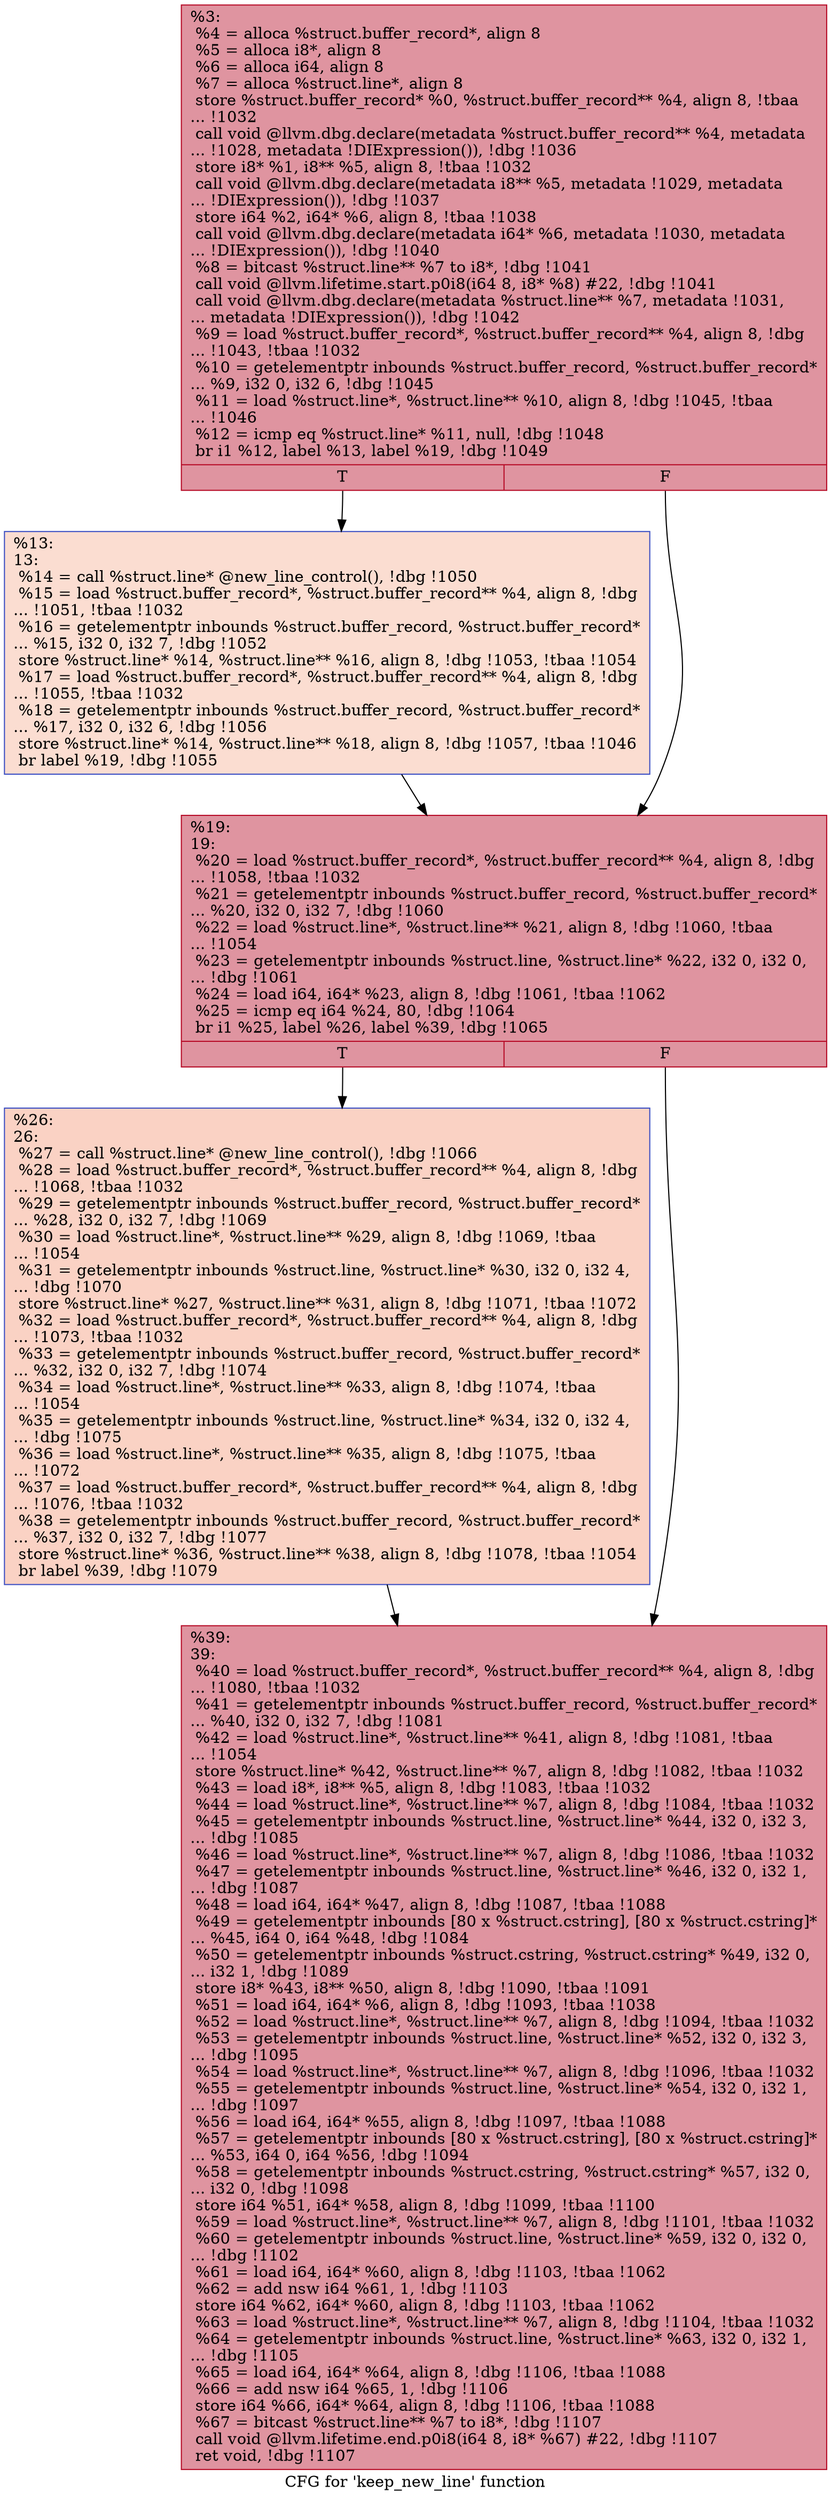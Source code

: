 digraph "CFG for 'keep_new_line' function" {
	label="CFG for 'keep_new_line' function";

	Node0x2396f90 [shape=record,color="#b70d28ff", style=filled, fillcolor="#b70d2870",label="{%3:\l  %4 = alloca %struct.buffer_record*, align 8\l  %5 = alloca i8*, align 8\l  %6 = alloca i64, align 8\l  %7 = alloca %struct.line*, align 8\l  store %struct.buffer_record* %0, %struct.buffer_record** %4, align 8, !tbaa\l... !1032\l  call void @llvm.dbg.declare(metadata %struct.buffer_record** %4, metadata\l... !1028, metadata !DIExpression()), !dbg !1036\l  store i8* %1, i8** %5, align 8, !tbaa !1032\l  call void @llvm.dbg.declare(metadata i8** %5, metadata !1029, metadata\l... !DIExpression()), !dbg !1037\l  store i64 %2, i64* %6, align 8, !tbaa !1038\l  call void @llvm.dbg.declare(metadata i64* %6, metadata !1030, metadata\l... !DIExpression()), !dbg !1040\l  %8 = bitcast %struct.line** %7 to i8*, !dbg !1041\l  call void @llvm.lifetime.start.p0i8(i64 8, i8* %8) #22, !dbg !1041\l  call void @llvm.dbg.declare(metadata %struct.line** %7, metadata !1031,\l... metadata !DIExpression()), !dbg !1042\l  %9 = load %struct.buffer_record*, %struct.buffer_record** %4, align 8, !dbg\l... !1043, !tbaa !1032\l  %10 = getelementptr inbounds %struct.buffer_record, %struct.buffer_record*\l... %9, i32 0, i32 6, !dbg !1045\l  %11 = load %struct.line*, %struct.line** %10, align 8, !dbg !1045, !tbaa\l... !1046\l  %12 = icmp eq %struct.line* %11, null, !dbg !1048\l  br i1 %12, label %13, label %19, !dbg !1049\l|{<s0>T|<s1>F}}"];
	Node0x2396f90:s0 -> Node0x2399d10;
	Node0x2396f90:s1 -> Node0x2399d90;
	Node0x2399d10 [shape=record,color="#3d50c3ff", style=filled, fillcolor="#f7b39670",label="{%13:\l13:                                               \l  %14 = call %struct.line* @new_line_control(), !dbg !1050\l  %15 = load %struct.buffer_record*, %struct.buffer_record** %4, align 8, !dbg\l... !1051, !tbaa !1032\l  %16 = getelementptr inbounds %struct.buffer_record, %struct.buffer_record*\l... %15, i32 0, i32 7, !dbg !1052\l  store %struct.line* %14, %struct.line** %16, align 8, !dbg !1053, !tbaa !1054\l  %17 = load %struct.buffer_record*, %struct.buffer_record** %4, align 8, !dbg\l... !1055, !tbaa !1032\l  %18 = getelementptr inbounds %struct.buffer_record, %struct.buffer_record*\l... %17, i32 0, i32 6, !dbg !1056\l  store %struct.line* %14, %struct.line** %18, align 8, !dbg !1057, !tbaa !1046\l  br label %19, !dbg !1055\l}"];
	Node0x2399d10 -> Node0x2399d90;
	Node0x2399d90 [shape=record,color="#b70d28ff", style=filled, fillcolor="#b70d2870",label="{%19:\l19:                                               \l  %20 = load %struct.buffer_record*, %struct.buffer_record** %4, align 8, !dbg\l... !1058, !tbaa !1032\l  %21 = getelementptr inbounds %struct.buffer_record, %struct.buffer_record*\l... %20, i32 0, i32 7, !dbg !1060\l  %22 = load %struct.line*, %struct.line** %21, align 8, !dbg !1060, !tbaa\l... !1054\l  %23 = getelementptr inbounds %struct.line, %struct.line* %22, i32 0, i32 0,\l... !dbg !1061\l  %24 = load i64, i64* %23, align 8, !dbg !1061, !tbaa !1062\l  %25 = icmp eq i64 %24, 80, !dbg !1064\l  br i1 %25, label %26, label %39, !dbg !1065\l|{<s0>T|<s1>F}}"];
	Node0x2399d90:s0 -> Node0x2399de0;
	Node0x2399d90:s1 -> Node0x2399e30;
	Node0x2399de0 [shape=record,color="#3d50c3ff", style=filled, fillcolor="#f4987a70",label="{%26:\l26:                                               \l  %27 = call %struct.line* @new_line_control(), !dbg !1066\l  %28 = load %struct.buffer_record*, %struct.buffer_record** %4, align 8, !dbg\l... !1068, !tbaa !1032\l  %29 = getelementptr inbounds %struct.buffer_record, %struct.buffer_record*\l... %28, i32 0, i32 7, !dbg !1069\l  %30 = load %struct.line*, %struct.line** %29, align 8, !dbg !1069, !tbaa\l... !1054\l  %31 = getelementptr inbounds %struct.line, %struct.line* %30, i32 0, i32 4,\l... !dbg !1070\l  store %struct.line* %27, %struct.line** %31, align 8, !dbg !1071, !tbaa !1072\l  %32 = load %struct.buffer_record*, %struct.buffer_record** %4, align 8, !dbg\l... !1073, !tbaa !1032\l  %33 = getelementptr inbounds %struct.buffer_record, %struct.buffer_record*\l... %32, i32 0, i32 7, !dbg !1074\l  %34 = load %struct.line*, %struct.line** %33, align 8, !dbg !1074, !tbaa\l... !1054\l  %35 = getelementptr inbounds %struct.line, %struct.line* %34, i32 0, i32 4,\l... !dbg !1075\l  %36 = load %struct.line*, %struct.line** %35, align 8, !dbg !1075, !tbaa\l... !1072\l  %37 = load %struct.buffer_record*, %struct.buffer_record** %4, align 8, !dbg\l... !1076, !tbaa !1032\l  %38 = getelementptr inbounds %struct.buffer_record, %struct.buffer_record*\l... %37, i32 0, i32 7, !dbg !1077\l  store %struct.line* %36, %struct.line** %38, align 8, !dbg !1078, !tbaa !1054\l  br label %39, !dbg !1079\l}"];
	Node0x2399de0 -> Node0x2399e30;
	Node0x2399e30 [shape=record,color="#b70d28ff", style=filled, fillcolor="#b70d2870",label="{%39:\l39:                                               \l  %40 = load %struct.buffer_record*, %struct.buffer_record** %4, align 8, !dbg\l... !1080, !tbaa !1032\l  %41 = getelementptr inbounds %struct.buffer_record, %struct.buffer_record*\l... %40, i32 0, i32 7, !dbg !1081\l  %42 = load %struct.line*, %struct.line** %41, align 8, !dbg !1081, !tbaa\l... !1054\l  store %struct.line* %42, %struct.line** %7, align 8, !dbg !1082, !tbaa !1032\l  %43 = load i8*, i8** %5, align 8, !dbg !1083, !tbaa !1032\l  %44 = load %struct.line*, %struct.line** %7, align 8, !dbg !1084, !tbaa !1032\l  %45 = getelementptr inbounds %struct.line, %struct.line* %44, i32 0, i32 3,\l... !dbg !1085\l  %46 = load %struct.line*, %struct.line** %7, align 8, !dbg !1086, !tbaa !1032\l  %47 = getelementptr inbounds %struct.line, %struct.line* %46, i32 0, i32 1,\l... !dbg !1087\l  %48 = load i64, i64* %47, align 8, !dbg !1087, !tbaa !1088\l  %49 = getelementptr inbounds [80 x %struct.cstring], [80 x %struct.cstring]*\l... %45, i64 0, i64 %48, !dbg !1084\l  %50 = getelementptr inbounds %struct.cstring, %struct.cstring* %49, i32 0,\l... i32 1, !dbg !1089\l  store i8* %43, i8** %50, align 8, !dbg !1090, !tbaa !1091\l  %51 = load i64, i64* %6, align 8, !dbg !1093, !tbaa !1038\l  %52 = load %struct.line*, %struct.line** %7, align 8, !dbg !1094, !tbaa !1032\l  %53 = getelementptr inbounds %struct.line, %struct.line* %52, i32 0, i32 3,\l... !dbg !1095\l  %54 = load %struct.line*, %struct.line** %7, align 8, !dbg !1096, !tbaa !1032\l  %55 = getelementptr inbounds %struct.line, %struct.line* %54, i32 0, i32 1,\l... !dbg !1097\l  %56 = load i64, i64* %55, align 8, !dbg !1097, !tbaa !1088\l  %57 = getelementptr inbounds [80 x %struct.cstring], [80 x %struct.cstring]*\l... %53, i64 0, i64 %56, !dbg !1094\l  %58 = getelementptr inbounds %struct.cstring, %struct.cstring* %57, i32 0,\l... i32 0, !dbg !1098\l  store i64 %51, i64* %58, align 8, !dbg !1099, !tbaa !1100\l  %59 = load %struct.line*, %struct.line** %7, align 8, !dbg !1101, !tbaa !1032\l  %60 = getelementptr inbounds %struct.line, %struct.line* %59, i32 0, i32 0,\l... !dbg !1102\l  %61 = load i64, i64* %60, align 8, !dbg !1103, !tbaa !1062\l  %62 = add nsw i64 %61, 1, !dbg !1103\l  store i64 %62, i64* %60, align 8, !dbg !1103, !tbaa !1062\l  %63 = load %struct.line*, %struct.line** %7, align 8, !dbg !1104, !tbaa !1032\l  %64 = getelementptr inbounds %struct.line, %struct.line* %63, i32 0, i32 1,\l... !dbg !1105\l  %65 = load i64, i64* %64, align 8, !dbg !1106, !tbaa !1088\l  %66 = add nsw i64 %65, 1, !dbg !1106\l  store i64 %66, i64* %64, align 8, !dbg !1106, !tbaa !1088\l  %67 = bitcast %struct.line** %7 to i8*, !dbg !1107\l  call void @llvm.lifetime.end.p0i8(i64 8, i8* %67) #22, !dbg !1107\l  ret void, !dbg !1107\l}"];
}
